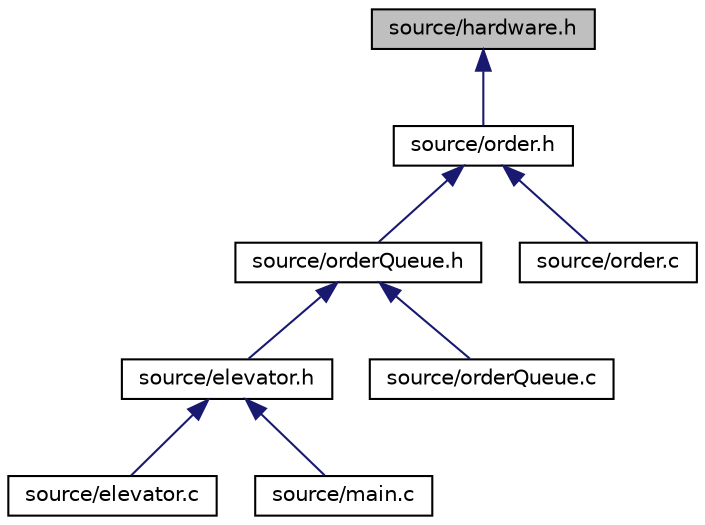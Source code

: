 digraph "source/hardware.h"
{
  edge [fontname="Helvetica",fontsize="10",labelfontname="Helvetica",labelfontsize="10"];
  node [fontname="Helvetica",fontsize="10",shape=record];
  Node1 [label="source/hardware.h",height=0.2,width=0.4,color="black", fillcolor="grey75", style="filled", fontcolor="black"];
  Node1 -> Node2 [dir="back",color="midnightblue",fontsize="10",style="solid",fontname="Helvetica"];
  Node2 [label="source/order.h",height=0.2,width=0.4,color="black", fillcolor="white", style="filled",URL="$order_8h.html",tooltip="Order queue functionality. "];
  Node2 -> Node3 [dir="back",color="midnightblue",fontsize="10",style="solid",fontname="Helvetica"];
  Node3 [label="source/orderQueue.h",height=0.2,width=0.4,color="black", fillcolor="white", style="filled",URL="$orderQueue_8h.html",tooltip="Order queue functionality. "];
  Node3 -> Node4 [dir="back",color="midnightblue",fontsize="10",style="solid",fontname="Helvetica"];
  Node4 [label="source/elevator.h",height=0.2,width=0.4,color="black", fillcolor="white", style="filled",URL="$elevator_8h.html",tooltip="elevator operations and states are in this file. "];
  Node4 -> Node5 [dir="back",color="midnightblue",fontsize="10",style="solid",fontname="Helvetica"];
  Node5 [label="source/elevator.c",height=0.2,width=0.4,color="black", fillcolor="white", style="filled",URL="$elevator_8c_source.html"];
  Node4 -> Node6 [dir="back",color="midnightblue",fontsize="10",style="solid",fontname="Helvetica"];
  Node6 [label="source/main.c",height=0.2,width=0.4,color="black", fillcolor="white", style="filled",URL="$main_8c_source.html"];
  Node3 -> Node7 [dir="back",color="midnightblue",fontsize="10",style="solid",fontname="Helvetica"];
  Node7 [label="source/orderQueue.c",height=0.2,width=0.4,color="black", fillcolor="white", style="filled",URL="$orderQueue_8c_source.html"];
  Node2 -> Node8 [dir="back",color="midnightblue",fontsize="10",style="solid",fontname="Helvetica"];
  Node8 [label="source/order.c",height=0.2,width=0.4,color="black", fillcolor="white", style="filled",URL="$order_8c_source.html"];
}
